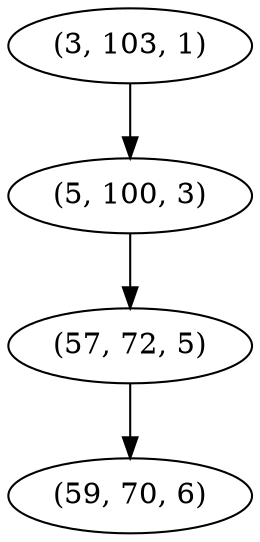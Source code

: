digraph tree {
    "(3, 103, 1)";
    "(5, 100, 3)";
    "(57, 72, 5)";
    "(59, 70, 6)";
    "(3, 103, 1)" -> "(5, 100, 3)";
    "(5, 100, 3)" -> "(57, 72, 5)";
    "(57, 72, 5)" -> "(59, 70, 6)";
}
